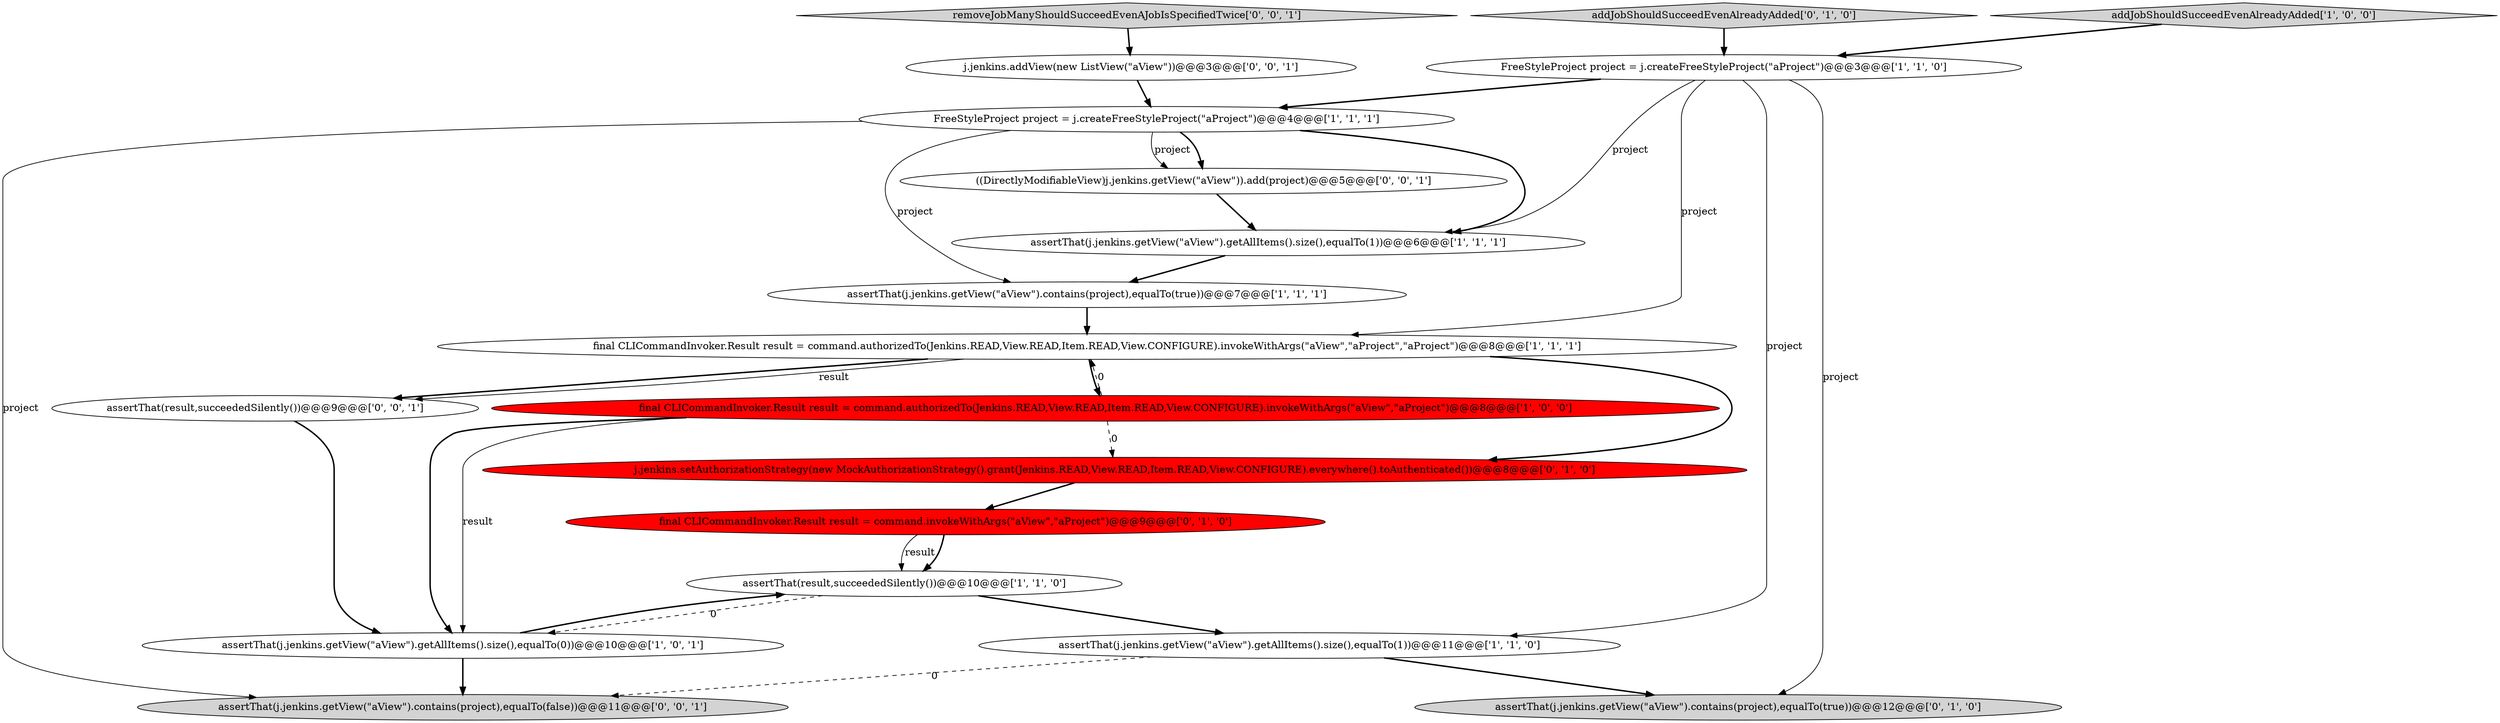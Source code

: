 digraph {
6 [style = filled, label = "addJobShouldSucceedEvenAlreadyAdded['1', '0', '0']", fillcolor = lightgray, shape = diamond image = "AAA0AAABBB1BBB"];
5 [style = filled, label = "assertThat(result,succeededSilently())@@@10@@@['1', '1', '0']", fillcolor = white, shape = ellipse image = "AAA0AAABBB1BBB"];
16 [style = filled, label = "assertThat(j.jenkins.getView(\"aView\").contains(project),equalTo(false))@@@11@@@['0', '0', '1']", fillcolor = lightgray, shape = ellipse image = "AAA0AAABBB3BBB"];
11 [style = filled, label = "j.jenkins.setAuthorizationStrategy(new MockAuthorizationStrategy().grant(Jenkins.READ,View.READ,Item.READ,View.CONFIGURE).everywhere().toAuthenticated())@@@8@@@['0', '1', '0']", fillcolor = red, shape = ellipse image = "AAA1AAABBB2BBB"];
10 [style = filled, label = "final CLICommandInvoker.Result result = command.invokeWithArgs(\"aView\",\"aProject\")@@@9@@@['0', '1', '0']", fillcolor = red, shape = ellipse image = "AAA1AAABBB2BBB"];
14 [style = filled, label = "((DirectlyModifiableView)j.jenkins.getView(\"aView\")).add(project)@@@5@@@['0', '0', '1']", fillcolor = white, shape = ellipse image = "AAA0AAABBB3BBB"];
0 [style = filled, label = "assertThat(j.jenkins.getView(\"aView\").getAllItems().size(),equalTo(1))@@@6@@@['1', '1', '1']", fillcolor = white, shape = ellipse image = "AAA0AAABBB1BBB"];
12 [style = filled, label = "addJobShouldSucceedEvenAlreadyAdded['0', '1', '0']", fillcolor = lightgray, shape = diamond image = "AAA0AAABBB2BBB"];
15 [style = filled, label = "j.jenkins.addView(new ListView(\"aView\"))@@@3@@@['0', '0', '1']", fillcolor = white, shape = ellipse image = "AAA0AAABBB3BBB"];
17 [style = filled, label = "assertThat(result,succeededSilently())@@@9@@@['0', '0', '1']", fillcolor = white, shape = ellipse image = "AAA0AAABBB3BBB"];
18 [style = filled, label = "removeJobManyShouldSucceedEvenAJobIsSpecifiedTwice['0', '0', '1']", fillcolor = lightgray, shape = diamond image = "AAA0AAABBB3BBB"];
3 [style = filled, label = "assertThat(j.jenkins.getView(\"aView\").getAllItems().size(),equalTo(0))@@@10@@@['1', '0', '1']", fillcolor = white, shape = ellipse image = "AAA0AAABBB1BBB"];
2 [style = filled, label = "final CLICommandInvoker.Result result = command.authorizedTo(Jenkins.READ,View.READ,Item.READ,View.CONFIGURE).invokeWithArgs(\"aView\",\"aProject\")@@@8@@@['1', '0', '0']", fillcolor = red, shape = ellipse image = "AAA1AAABBB1BBB"];
13 [style = filled, label = "assertThat(j.jenkins.getView(\"aView\").contains(project),equalTo(true))@@@12@@@['0', '1', '0']", fillcolor = lightgray, shape = ellipse image = "AAA0AAABBB2BBB"];
9 [style = filled, label = "assertThat(j.jenkins.getView(\"aView\").getAllItems().size(),equalTo(1))@@@11@@@['1', '1', '0']", fillcolor = white, shape = ellipse image = "AAA0AAABBB1BBB"];
7 [style = filled, label = "FreeStyleProject project = j.createFreeStyleProject(\"aProject\")@@@4@@@['1', '1', '1']", fillcolor = white, shape = ellipse image = "AAA0AAABBB1BBB"];
1 [style = filled, label = "assertThat(j.jenkins.getView(\"aView\").contains(project),equalTo(true))@@@7@@@['1', '1', '1']", fillcolor = white, shape = ellipse image = "AAA0AAABBB1BBB"];
8 [style = filled, label = "FreeStyleProject project = j.createFreeStyleProject(\"aProject\")@@@3@@@['1', '1', '0']", fillcolor = white, shape = ellipse image = "AAA0AAABBB1BBB"];
4 [style = filled, label = "final CLICommandInvoker.Result result = command.authorizedTo(Jenkins.READ,View.READ,Item.READ,View.CONFIGURE).invokeWithArgs(\"aView\",\"aProject\",\"aProject\")@@@8@@@['1', '1', '1']", fillcolor = white, shape = ellipse image = "AAA0AAABBB1BBB"];
1->4 [style = bold, label=""];
9->16 [style = dashed, label="0"];
8->4 [style = solid, label="project"];
4->17 [style = bold, label=""];
15->7 [style = bold, label=""];
5->9 [style = bold, label=""];
5->3 [style = dashed, label="0"];
2->3 [style = bold, label=""];
18->15 [style = bold, label=""];
8->0 [style = solid, label="project"];
8->13 [style = solid, label="project"];
7->0 [style = bold, label=""];
4->2 [style = bold, label=""];
3->16 [style = bold, label=""];
4->17 [style = solid, label="result"];
8->7 [style = bold, label=""];
7->14 [style = bold, label=""];
3->5 [style = bold, label=""];
10->5 [style = solid, label="result"];
10->5 [style = bold, label=""];
14->0 [style = bold, label=""];
11->10 [style = bold, label=""];
12->8 [style = bold, label=""];
0->1 [style = bold, label=""];
7->1 [style = solid, label="project"];
7->16 [style = solid, label="project"];
6->8 [style = bold, label=""];
17->3 [style = bold, label=""];
2->11 [style = dashed, label="0"];
7->14 [style = solid, label="project"];
4->11 [style = bold, label=""];
8->9 [style = solid, label="project"];
2->3 [style = solid, label="result"];
2->4 [style = dashed, label="0"];
9->13 [style = bold, label=""];
}
